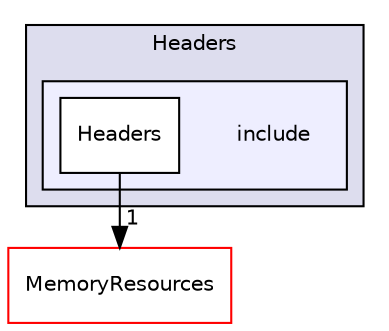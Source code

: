 digraph "/home/travis/build/AliceO2Group/AliceO2/DataFormats/Headers/include" {
  bgcolor=transparent;
  compound=true
  node [ fontsize="10", fontname="Helvetica"];
  edge [ labelfontsize="10", labelfontname="Helvetica"];
  subgraph clusterdir_183e7c4434404fe9096e1bd8673e1fcf {
    graph [ bgcolor="#ddddee", pencolor="black", label="Headers" fontname="Helvetica", fontsize="10", URL="dir_183e7c4434404fe9096e1bd8673e1fcf.html"]
  subgraph clusterdir_56c826af46421be4a048465dad7c2fbe {
    graph [ bgcolor="#eeeeff", pencolor="black", label="" URL="dir_56c826af46421be4a048465dad7c2fbe.html"];
    dir_56c826af46421be4a048465dad7c2fbe [shape=plaintext label="include"];
    dir_ccfd57eab7143693f4ea425852bee2e2 [shape=box label="Headers" color="black" fillcolor="white" style="filled" URL="dir_ccfd57eab7143693f4ea425852bee2e2.html"];
  }
  }
  dir_0b530fc7dcf9a7fe279ee6facafec658 [shape=box label="MemoryResources" color="red" URL="dir_0b530fc7dcf9a7fe279ee6facafec658.html"];
  dir_ccfd57eab7143693f4ea425852bee2e2->dir_0b530fc7dcf9a7fe279ee6facafec658 [headlabel="1", labeldistance=1.5 headhref="dir_000062_000133.html"];
}
